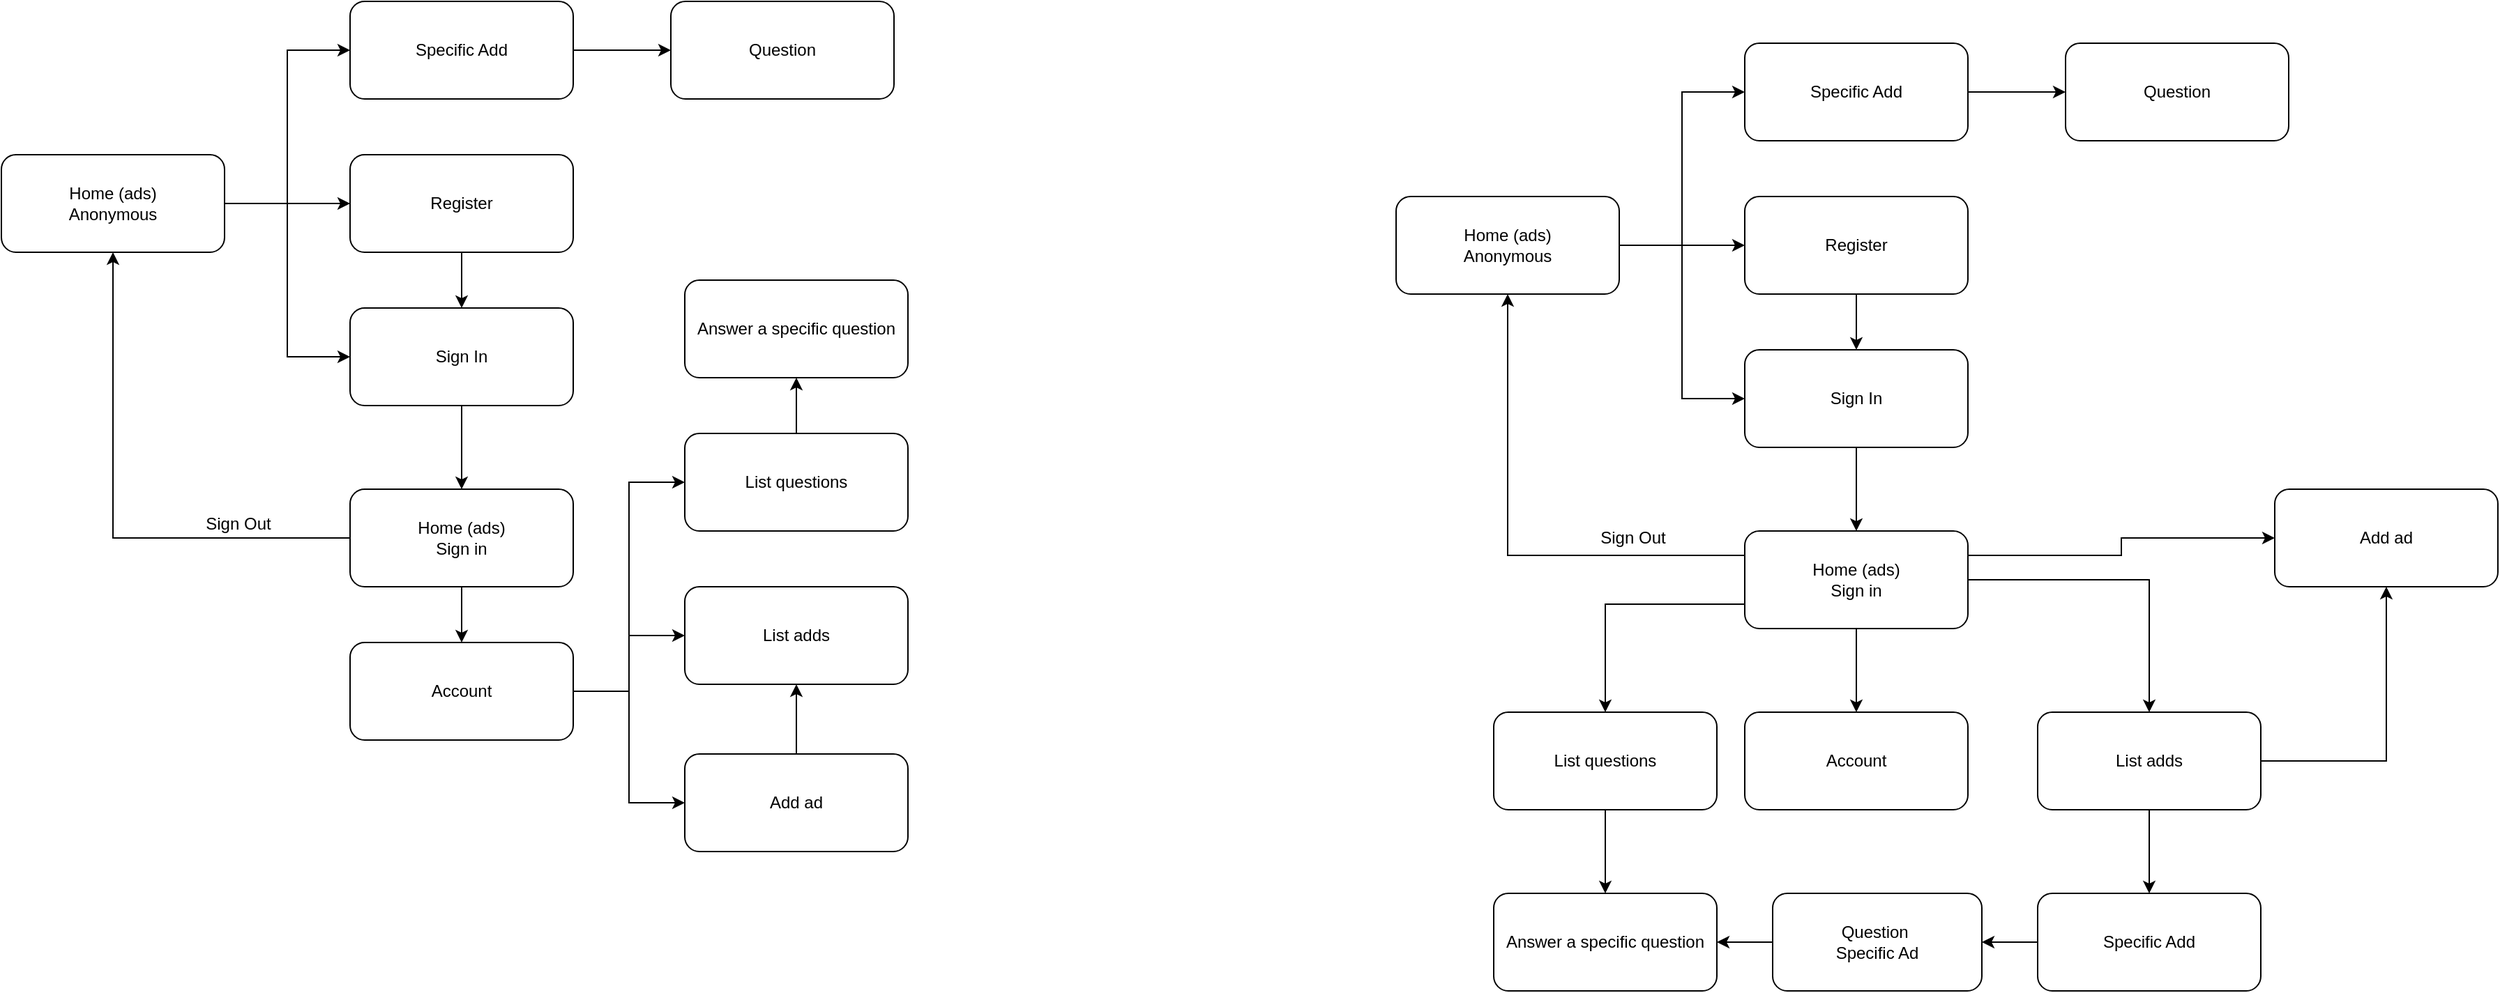 <mxfile version="24.8.6">
  <diagram name="Página-1" id="8BhfrnoC1LBUCRXSbFxE">
    <mxGraphModel dx="1389" dy="711" grid="1" gridSize="10" guides="1" tooltips="1" connect="1" arrows="1" fold="1" page="1" pageScale="1" pageWidth="827" pageHeight="1169" math="0" shadow="0">
      <root>
        <mxCell id="0" />
        <mxCell id="1" parent="0" />
        <mxCell id="68Y1kHrZlz7YmdwNkERL-4" style="edgeStyle=orthogonalEdgeStyle;rounded=0;orthogonalLoop=1;jettySize=auto;html=1;entryX=0;entryY=0.5;entryDx=0;entryDy=0;" edge="1" parent="1" source="68Y1kHrZlz7YmdwNkERL-1" target="68Y1kHrZlz7YmdwNkERL-2">
          <mxGeometry relative="1" as="geometry" />
        </mxCell>
        <mxCell id="68Y1kHrZlz7YmdwNkERL-5" style="edgeStyle=orthogonalEdgeStyle;rounded=0;orthogonalLoop=1;jettySize=auto;html=1;entryX=0;entryY=0.5;entryDx=0;entryDy=0;" edge="1" parent="1" source="68Y1kHrZlz7YmdwNkERL-1" target="68Y1kHrZlz7YmdwNkERL-3">
          <mxGeometry relative="1" as="geometry" />
        </mxCell>
        <mxCell id="68Y1kHrZlz7YmdwNkERL-18" style="edgeStyle=orthogonalEdgeStyle;rounded=0;orthogonalLoop=1;jettySize=auto;html=1;entryX=0;entryY=0.5;entryDx=0;entryDy=0;" edge="1" parent="1" source="68Y1kHrZlz7YmdwNkERL-1" target="68Y1kHrZlz7YmdwNkERL-17">
          <mxGeometry relative="1" as="geometry" />
        </mxCell>
        <mxCell id="68Y1kHrZlz7YmdwNkERL-1" value="Home (ads)&lt;div&gt;Anonymous&lt;/div&gt;" style="rounded=1;whiteSpace=wrap;html=1;" vertex="1" parent="1">
          <mxGeometry x="30" y="140" width="160" height="70" as="geometry" />
        </mxCell>
        <mxCell id="68Y1kHrZlz7YmdwNkERL-8" style="edgeStyle=orthogonalEdgeStyle;rounded=0;orthogonalLoop=1;jettySize=auto;html=1;entryX=0.5;entryY=0;entryDx=0;entryDy=0;" edge="1" parent="1" source="68Y1kHrZlz7YmdwNkERL-2" target="68Y1kHrZlz7YmdwNkERL-3">
          <mxGeometry relative="1" as="geometry" />
        </mxCell>
        <mxCell id="68Y1kHrZlz7YmdwNkERL-2" value="Register" style="rounded=1;whiteSpace=wrap;html=1;" vertex="1" parent="1">
          <mxGeometry x="280" y="140" width="160" height="70" as="geometry" />
        </mxCell>
        <mxCell id="68Y1kHrZlz7YmdwNkERL-12" style="edgeStyle=orthogonalEdgeStyle;rounded=0;orthogonalLoop=1;jettySize=auto;html=1;entryX=0.5;entryY=0;entryDx=0;entryDy=0;" edge="1" parent="1" source="68Y1kHrZlz7YmdwNkERL-3" target="68Y1kHrZlz7YmdwNkERL-11">
          <mxGeometry relative="1" as="geometry" />
        </mxCell>
        <mxCell id="68Y1kHrZlz7YmdwNkERL-3" value="Sign In" style="rounded=1;whiteSpace=wrap;html=1;" vertex="1" parent="1">
          <mxGeometry x="280" y="250" width="160" height="70" as="geometry" />
        </mxCell>
        <mxCell id="68Y1kHrZlz7YmdwNkERL-22" style="edgeStyle=orthogonalEdgeStyle;rounded=0;orthogonalLoop=1;jettySize=auto;html=1;entryX=0.5;entryY=0;entryDx=0;entryDy=0;" edge="1" parent="1" source="68Y1kHrZlz7YmdwNkERL-11" target="68Y1kHrZlz7YmdwNkERL-21">
          <mxGeometry relative="1" as="geometry" />
        </mxCell>
        <mxCell id="68Y1kHrZlz7YmdwNkERL-32" style="edgeStyle=orthogonalEdgeStyle;rounded=0;orthogonalLoop=1;jettySize=auto;html=1;entryX=0.5;entryY=1;entryDx=0;entryDy=0;" edge="1" parent="1" source="68Y1kHrZlz7YmdwNkERL-11" target="68Y1kHrZlz7YmdwNkERL-1">
          <mxGeometry relative="1" as="geometry" />
        </mxCell>
        <mxCell id="68Y1kHrZlz7YmdwNkERL-11" value="Home (ads)&lt;div&gt;Sign in&lt;/div&gt;" style="rounded=1;whiteSpace=wrap;html=1;" vertex="1" parent="1">
          <mxGeometry x="280" y="380" width="160" height="70" as="geometry" />
        </mxCell>
        <mxCell id="68Y1kHrZlz7YmdwNkERL-20" style="edgeStyle=orthogonalEdgeStyle;rounded=0;orthogonalLoop=1;jettySize=auto;html=1;entryX=0;entryY=0.5;entryDx=0;entryDy=0;" edge="1" parent="1" source="68Y1kHrZlz7YmdwNkERL-17" target="68Y1kHrZlz7YmdwNkERL-19">
          <mxGeometry relative="1" as="geometry" />
        </mxCell>
        <mxCell id="68Y1kHrZlz7YmdwNkERL-17" value="Specific Add" style="rounded=1;whiteSpace=wrap;html=1;" vertex="1" parent="1">
          <mxGeometry x="280" y="30" width="160" height="70" as="geometry" />
        </mxCell>
        <mxCell id="68Y1kHrZlz7YmdwNkERL-19" value="Question" style="rounded=1;whiteSpace=wrap;html=1;" vertex="1" parent="1">
          <mxGeometry x="510" y="30" width="160" height="70" as="geometry" />
        </mxCell>
        <mxCell id="68Y1kHrZlz7YmdwNkERL-24" style="edgeStyle=orthogonalEdgeStyle;rounded=0;orthogonalLoop=1;jettySize=auto;html=1;entryX=0;entryY=0.5;entryDx=0;entryDy=0;" edge="1" parent="1" source="68Y1kHrZlz7YmdwNkERL-21" target="68Y1kHrZlz7YmdwNkERL-23">
          <mxGeometry relative="1" as="geometry" />
        </mxCell>
        <mxCell id="68Y1kHrZlz7YmdwNkERL-26" style="edgeStyle=orthogonalEdgeStyle;rounded=0;orthogonalLoop=1;jettySize=auto;html=1;entryX=0;entryY=0.5;entryDx=0;entryDy=0;" edge="1" parent="1" source="68Y1kHrZlz7YmdwNkERL-21" target="68Y1kHrZlz7YmdwNkERL-25">
          <mxGeometry relative="1" as="geometry" />
        </mxCell>
        <mxCell id="68Y1kHrZlz7YmdwNkERL-29" style="edgeStyle=orthogonalEdgeStyle;rounded=0;orthogonalLoop=1;jettySize=auto;html=1;entryX=0;entryY=0.5;entryDx=0;entryDy=0;" edge="1" parent="1" source="68Y1kHrZlz7YmdwNkERL-21" target="68Y1kHrZlz7YmdwNkERL-28">
          <mxGeometry relative="1" as="geometry" />
        </mxCell>
        <mxCell id="68Y1kHrZlz7YmdwNkERL-21" value="Account" style="rounded=1;whiteSpace=wrap;html=1;" vertex="1" parent="1">
          <mxGeometry x="280" y="490" width="160" height="70" as="geometry" />
        </mxCell>
        <mxCell id="68Y1kHrZlz7YmdwNkERL-27" style="edgeStyle=orthogonalEdgeStyle;rounded=0;orthogonalLoop=1;jettySize=auto;html=1;entryX=0.5;entryY=1;entryDx=0;entryDy=0;" edge="1" parent="1" source="68Y1kHrZlz7YmdwNkERL-23" target="68Y1kHrZlz7YmdwNkERL-25">
          <mxGeometry relative="1" as="geometry" />
        </mxCell>
        <mxCell id="68Y1kHrZlz7YmdwNkERL-23" value="Add ad" style="rounded=1;whiteSpace=wrap;html=1;" vertex="1" parent="1">
          <mxGeometry x="520" y="570" width="160" height="70" as="geometry" />
        </mxCell>
        <mxCell id="68Y1kHrZlz7YmdwNkERL-25" value="List adds" style="rounded=1;whiteSpace=wrap;html=1;" vertex="1" parent="1">
          <mxGeometry x="520" y="450" width="160" height="70" as="geometry" />
        </mxCell>
        <mxCell id="68Y1kHrZlz7YmdwNkERL-31" style="edgeStyle=orthogonalEdgeStyle;rounded=0;orthogonalLoop=1;jettySize=auto;html=1;entryX=0.5;entryY=1;entryDx=0;entryDy=0;" edge="1" parent="1" source="68Y1kHrZlz7YmdwNkERL-28" target="68Y1kHrZlz7YmdwNkERL-30">
          <mxGeometry relative="1" as="geometry" />
        </mxCell>
        <mxCell id="68Y1kHrZlz7YmdwNkERL-28" value="List questions" style="rounded=1;whiteSpace=wrap;html=1;" vertex="1" parent="1">
          <mxGeometry x="520" y="340" width="160" height="70" as="geometry" />
        </mxCell>
        <mxCell id="68Y1kHrZlz7YmdwNkERL-30" value="Answer a specific question" style="rounded=1;whiteSpace=wrap;html=1;" vertex="1" parent="1">
          <mxGeometry x="520" y="230" width="160" height="70" as="geometry" />
        </mxCell>
        <mxCell id="68Y1kHrZlz7YmdwNkERL-33" value="Sign Out" style="text;html=1;align=center;verticalAlign=middle;whiteSpace=wrap;rounded=0;" vertex="1" parent="1">
          <mxGeometry x="170" y="390" width="60" height="30" as="geometry" />
        </mxCell>
        <mxCell id="68Y1kHrZlz7YmdwNkERL-34" style="edgeStyle=orthogonalEdgeStyle;rounded=0;orthogonalLoop=1;jettySize=auto;html=1;entryX=0;entryY=0.5;entryDx=0;entryDy=0;" edge="1" parent="1" source="68Y1kHrZlz7YmdwNkERL-37" target="68Y1kHrZlz7YmdwNkERL-39">
          <mxGeometry relative="1" as="geometry" />
        </mxCell>
        <mxCell id="68Y1kHrZlz7YmdwNkERL-35" style="edgeStyle=orthogonalEdgeStyle;rounded=0;orthogonalLoop=1;jettySize=auto;html=1;entryX=0;entryY=0.5;entryDx=0;entryDy=0;" edge="1" parent="1" source="68Y1kHrZlz7YmdwNkERL-37" target="68Y1kHrZlz7YmdwNkERL-41">
          <mxGeometry relative="1" as="geometry" />
        </mxCell>
        <mxCell id="68Y1kHrZlz7YmdwNkERL-36" style="edgeStyle=orthogonalEdgeStyle;rounded=0;orthogonalLoop=1;jettySize=auto;html=1;entryX=0;entryY=0.5;entryDx=0;entryDy=0;" edge="1" parent="1" source="68Y1kHrZlz7YmdwNkERL-37" target="68Y1kHrZlz7YmdwNkERL-46">
          <mxGeometry relative="1" as="geometry" />
        </mxCell>
        <mxCell id="68Y1kHrZlz7YmdwNkERL-37" value="Home (ads)&lt;div&gt;Anonymous&lt;/div&gt;" style="rounded=1;whiteSpace=wrap;html=1;" vertex="1" parent="1">
          <mxGeometry x="1030" y="170" width="160" height="70" as="geometry" />
        </mxCell>
        <mxCell id="68Y1kHrZlz7YmdwNkERL-38" style="edgeStyle=orthogonalEdgeStyle;rounded=0;orthogonalLoop=1;jettySize=auto;html=1;entryX=0.5;entryY=0;entryDx=0;entryDy=0;" edge="1" parent="1" source="68Y1kHrZlz7YmdwNkERL-39" target="68Y1kHrZlz7YmdwNkERL-41">
          <mxGeometry relative="1" as="geometry" />
        </mxCell>
        <mxCell id="68Y1kHrZlz7YmdwNkERL-39" value="Register" style="rounded=1;whiteSpace=wrap;html=1;" vertex="1" parent="1">
          <mxGeometry x="1280" y="170" width="160" height="70" as="geometry" />
        </mxCell>
        <mxCell id="68Y1kHrZlz7YmdwNkERL-40" style="edgeStyle=orthogonalEdgeStyle;rounded=0;orthogonalLoop=1;jettySize=auto;html=1;entryX=0.5;entryY=0;entryDx=0;entryDy=0;" edge="1" parent="1" source="68Y1kHrZlz7YmdwNkERL-41" target="68Y1kHrZlz7YmdwNkERL-44">
          <mxGeometry relative="1" as="geometry" />
        </mxCell>
        <mxCell id="68Y1kHrZlz7YmdwNkERL-41" value="Sign In" style="rounded=1;whiteSpace=wrap;html=1;" vertex="1" parent="1">
          <mxGeometry x="1280" y="280" width="160" height="70" as="geometry" />
        </mxCell>
        <mxCell id="68Y1kHrZlz7YmdwNkERL-43" style="edgeStyle=orthogonalEdgeStyle;rounded=0;orthogonalLoop=1;jettySize=auto;html=1;entryX=0.5;entryY=1;entryDx=0;entryDy=0;exitX=0;exitY=0.25;exitDx=0;exitDy=0;" edge="1" parent="1" source="68Y1kHrZlz7YmdwNkERL-44" target="68Y1kHrZlz7YmdwNkERL-37">
          <mxGeometry relative="1" as="geometry" />
        </mxCell>
        <mxCell id="68Y1kHrZlz7YmdwNkERL-61" style="edgeStyle=orthogonalEdgeStyle;rounded=0;orthogonalLoop=1;jettySize=auto;html=1;entryX=0.5;entryY=0;entryDx=0;entryDy=0;exitX=0;exitY=0.75;exitDx=0;exitDy=0;" edge="1" parent="1" source="68Y1kHrZlz7YmdwNkERL-44" target="68Y1kHrZlz7YmdwNkERL-56">
          <mxGeometry relative="1" as="geometry" />
        </mxCell>
        <mxCell id="68Y1kHrZlz7YmdwNkERL-64" style="edgeStyle=orthogonalEdgeStyle;rounded=0;orthogonalLoop=1;jettySize=auto;html=1;entryX=0.5;entryY=0;entryDx=0;entryDy=0;" edge="1" parent="1" source="68Y1kHrZlz7YmdwNkERL-44" target="68Y1kHrZlz7YmdwNkERL-51">
          <mxGeometry relative="1" as="geometry" />
        </mxCell>
        <mxCell id="68Y1kHrZlz7YmdwNkERL-65" style="edgeStyle=orthogonalEdgeStyle;rounded=0;orthogonalLoop=1;jettySize=auto;html=1;entryX=0.5;entryY=0;entryDx=0;entryDy=0;" edge="1" parent="1" source="68Y1kHrZlz7YmdwNkERL-44" target="68Y1kHrZlz7YmdwNkERL-54">
          <mxGeometry relative="1" as="geometry" />
        </mxCell>
        <mxCell id="68Y1kHrZlz7YmdwNkERL-67" style="edgeStyle=orthogonalEdgeStyle;rounded=0;orthogonalLoop=1;jettySize=auto;html=1;entryX=0;entryY=0.5;entryDx=0;entryDy=0;exitX=1;exitY=0.25;exitDx=0;exitDy=0;" edge="1" parent="1" source="68Y1kHrZlz7YmdwNkERL-44" target="68Y1kHrZlz7YmdwNkERL-53">
          <mxGeometry relative="1" as="geometry" />
        </mxCell>
        <mxCell id="68Y1kHrZlz7YmdwNkERL-44" value="Home (ads)&lt;div&gt;Sign in&lt;/div&gt;" style="rounded=1;whiteSpace=wrap;html=1;" vertex="1" parent="1">
          <mxGeometry x="1280" y="410" width="160" height="70" as="geometry" />
        </mxCell>
        <mxCell id="68Y1kHrZlz7YmdwNkERL-45" style="edgeStyle=orthogonalEdgeStyle;rounded=0;orthogonalLoop=1;jettySize=auto;html=1;entryX=0;entryY=0.5;entryDx=0;entryDy=0;" edge="1" parent="1" source="68Y1kHrZlz7YmdwNkERL-46" target="68Y1kHrZlz7YmdwNkERL-47">
          <mxGeometry relative="1" as="geometry" />
        </mxCell>
        <mxCell id="68Y1kHrZlz7YmdwNkERL-46" value="Specific Add" style="rounded=1;whiteSpace=wrap;html=1;" vertex="1" parent="1">
          <mxGeometry x="1280" y="60" width="160" height="70" as="geometry" />
        </mxCell>
        <mxCell id="68Y1kHrZlz7YmdwNkERL-47" value="Question" style="rounded=1;whiteSpace=wrap;html=1;" vertex="1" parent="1">
          <mxGeometry x="1510" y="60" width="160" height="70" as="geometry" />
        </mxCell>
        <mxCell id="68Y1kHrZlz7YmdwNkERL-51" value="Account" style="rounded=1;whiteSpace=wrap;html=1;" vertex="1" parent="1">
          <mxGeometry x="1280" y="540" width="160" height="70" as="geometry" />
        </mxCell>
        <mxCell id="68Y1kHrZlz7YmdwNkERL-53" value="Add ad" style="rounded=1;whiteSpace=wrap;html=1;" vertex="1" parent="1">
          <mxGeometry x="1660" y="380" width="160" height="70" as="geometry" />
        </mxCell>
        <mxCell id="68Y1kHrZlz7YmdwNkERL-66" style="edgeStyle=orthogonalEdgeStyle;rounded=0;orthogonalLoop=1;jettySize=auto;html=1;entryX=0.5;entryY=1;entryDx=0;entryDy=0;" edge="1" parent="1" source="68Y1kHrZlz7YmdwNkERL-54" target="68Y1kHrZlz7YmdwNkERL-53">
          <mxGeometry relative="1" as="geometry" />
        </mxCell>
        <mxCell id="68Y1kHrZlz7YmdwNkERL-71" style="edgeStyle=orthogonalEdgeStyle;rounded=0;orthogonalLoop=1;jettySize=auto;html=1;entryX=0.5;entryY=0;entryDx=0;entryDy=0;" edge="1" parent="1" source="68Y1kHrZlz7YmdwNkERL-54" target="68Y1kHrZlz7YmdwNkERL-70">
          <mxGeometry relative="1" as="geometry" />
        </mxCell>
        <mxCell id="68Y1kHrZlz7YmdwNkERL-54" value="List adds" style="rounded=1;whiteSpace=wrap;html=1;" vertex="1" parent="1">
          <mxGeometry x="1490" y="540" width="160" height="70" as="geometry" />
        </mxCell>
        <mxCell id="68Y1kHrZlz7YmdwNkERL-63" style="edgeStyle=orthogonalEdgeStyle;rounded=0;orthogonalLoop=1;jettySize=auto;html=1;entryX=0.5;entryY=0;entryDx=0;entryDy=0;" edge="1" parent="1" source="68Y1kHrZlz7YmdwNkERL-56" target="68Y1kHrZlz7YmdwNkERL-57">
          <mxGeometry relative="1" as="geometry" />
        </mxCell>
        <mxCell id="68Y1kHrZlz7YmdwNkERL-56" value="List questions" style="rounded=1;whiteSpace=wrap;html=1;" vertex="1" parent="1">
          <mxGeometry x="1100" y="540" width="160" height="70" as="geometry" />
        </mxCell>
        <mxCell id="68Y1kHrZlz7YmdwNkERL-57" value="Answer a specific question" style="rounded=1;whiteSpace=wrap;html=1;" vertex="1" parent="1">
          <mxGeometry x="1100" y="670" width="160" height="70" as="geometry" />
        </mxCell>
        <mxCell id="68Y1kHrZlz7YmdwNkERL-58" value="Sign Out" style="text;html=1;align=center;verticalAlign=middle;whiteSpace=wrap;rounded=0;" vertex="1" parent="1">
          <mxGeometry x="1170" y="400" width="60" height="30" as="geometry" />
        </mxCell>
        <mxCell id="68Y1kHrZlz7YmdwNkERL-74" style="edgeStyle=orthogonalEdgeStyle;rounded=0;orthogonalLoop=1;jettySize=auto;html=1;entryX=1;entryY=0.5;entryDx=0;entryDy=0;" edge="1" parent="1" source="68Y1kHrZlz7YmdwNkERL-70" target="68Y1kHrZlz7YmdwNkERL-73">
          <mxGeometry relative="1" as="geometry" />
        </mxCell>
        <mxCell id="68Y1kHrZlz7YmdwNkERL-70" value="Specific Add" style="rounded=1;whiteSpace=wrap;html=1;" vertex="1" parent="1">
          <mxGeometry x="1490" y="670" width="160" height="70" as="geometry" />
        </mxCell>
        <mxCell id="68Y1kHrZlz7YmdwNkERL-75" style="edgeStyle=orthogonalEdgeStyle;rounded=0;orthogonalLoop=1;jettySize=auto;html=1;entryX=1;entryY=0.5;entryDx=0;entryDy=0;" edge="1" parent="1" source="68Y1kHrZlz7YmdwNkERL-73" target="68Y1kHrZlz7YmdwNkERL-57">
          <mxGeometry relative="1" as="geometry" />
        </mxCell>
        <mxCell id="68Y1kHrZlz7YmdwNkERL-73" value="Question&amp;nbsp;&lt;div&gt;Specific Ad&lt;/div&gt;" style="rounded=1;whiteSpace=wrap;html=1;" vertex="1" parent="1">
          <mxGeometry x="1300" y="670" width="150" height="70" as="geometry" />
        </mxCell>
      </root>
    </mxGraphModel>
  </diagram>
</mxfile>
